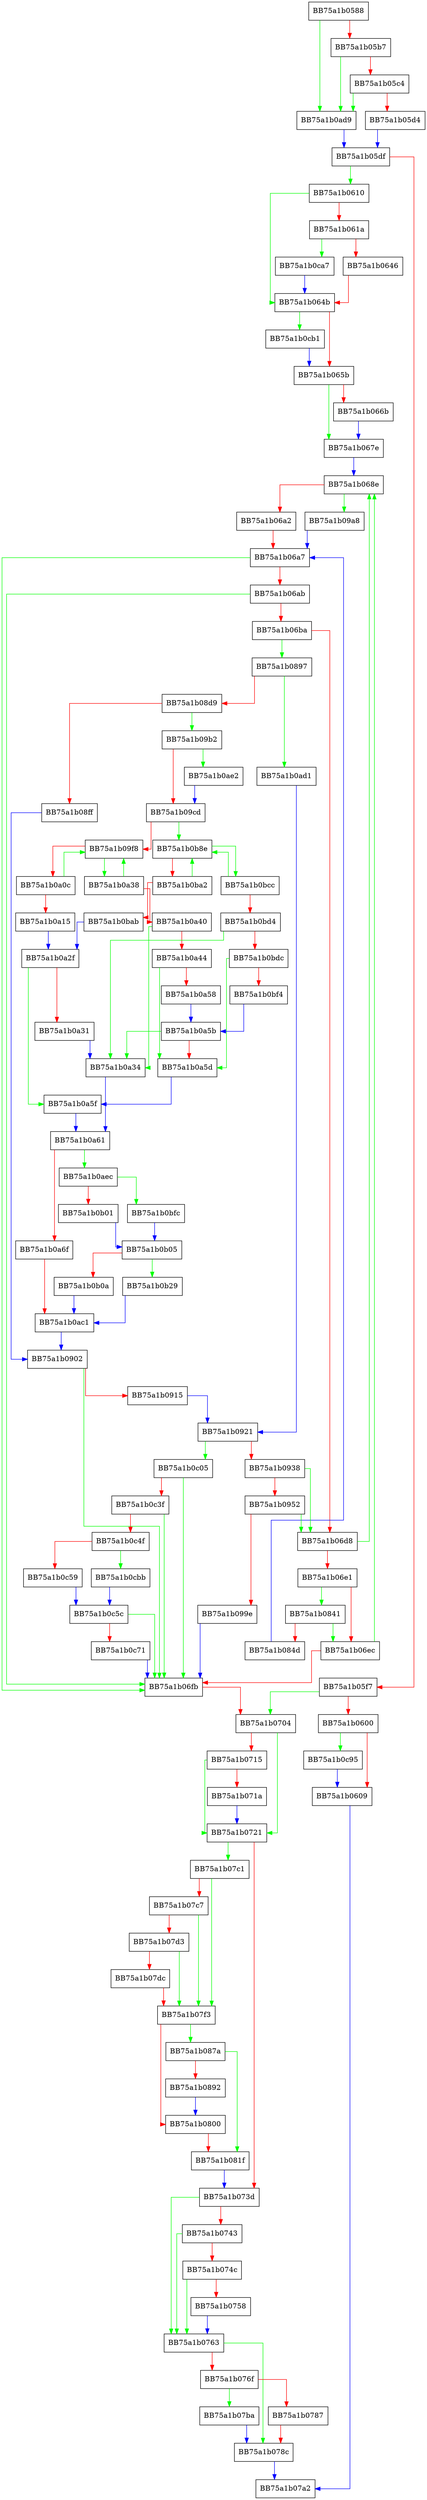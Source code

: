 digraph DTscan {
  node [shape="box"];
  graph [splines=ortho];
  BB75a1b0588 -> BB75a1b0ad9 [color="green"];
  BB75a1b0588 -> BB75a1b05b7 [color="red"];
  BB75a1b05b7 -> BB75a1b0ad9 [color="green"];
  BB75a1b05b7 -> BB75a1b05c4 [color="red"];
  BB75a1b05c4 -> BB75a1b0ad9 [color="green"];
  BB75a1b05c4 -> BB75a1b05d4 [color="red"];
  BB75a1b05d4 -> BB75a1b05df [color="blue"];
  BB75a1b05df -> BB75a1b0610 [color="green"];
  BB75a1b05df -> BB75a1b05f7 [color="red"];
  BB75a1b05f7 -> BB75a1b0704 [color="green"];
  BB75a1b05f7 -> BB75a1b0600 [color="red"];
  BB75a1b0600 -> BB75a1b0c95 [color="green"];
  BB75a1b0600 -> BB75a1b0609 [color="red"];
  BB75a1b0609 -> BB75a1b07a2 [color="blue"];
  BB75a1b0610 -> BB75a1b064b [color="green"];
  BB75a1b0610 -> BB75a1b061a [color="red"];
  BB75a1b061a -> BB75a1b0ca7 [color="green"];
  BB75a1b061a -> BB75a1b0646 [color="red"];
  BB75a1b0646 -> BB75a1b064b [color="red"];
  BB75a1b064b -> BB75a1b0cb1 [color="green"];
  BB75a1b064b -> BB75a1b065b [color="red"];
  BB75a1b065b -> BB75a1b067e [color="green"];
  BB75a1b065b -> BB75a1b066b [color="red"];
  BB75a1b066b -> BB75a1b067e [color="blue"];
  BB75a1b067e -> BB75a1b068e [color="blue"];
  BB75a1b068e -> BB75a1b09a8 [color="green"];
  BB75a1b068e -> BB75a1b06a2 [color="red"];
  BB75a1b06a2 -> BB75a1b06a7 [color="red"];
  BB75a1b06a7 -> BB75a1b06fb [color="green"];
  BB75a1b06a7 -> BB75a1b06ab [color="red"];
  BB75a1b06ab -> BB75a1b06fb [color="green"];
  BB75a1b06ab -> BB75a1b06ba [color="red"];
  BB75a1b06ba -> BB75a1b0897 [color="green"];
  BB75a1b06ba -> BB75a1b06d8 [color="red"];
  BB75a1b06d8 -> BB75a1b068e [color="green"];
  BB75a1b06d8 -> BB75a1b06e1 [color="red"];
  BB75a1b06e1 -> BB75a1b0841 [color="green"];
  BB75a1b06e1 -> BB75a1b06ec [color="red"];
  BB75a1b06ec -> BB75a1b068e [color="green"];
  BB75a1b06ec -> BB75a1b06fb [color="red"];
  BB75a1b06fb -> BB75a1b0704 [color="red"];
  BB75a1b0704 -> BB75a1b0721 [color="green"];
  BB75a1b0704 -> BB75a1b0715 [color="red"];
  BB75a1b0715 -> BB75a1b0721 [color="green"];
  BB75a1b0715 -> BB75a1b071a [color="red"];
  BB75a1b071a -> BB75a1b0721 [color="blue"];
  BB75a1b0721 -> BB75a1b07c1 [color="green"];
  BB75a1b0721 -> BB75a1b073d [color="red"];
  BB75a1b073d -> BB75a1b0763 [color="green"];
  BB75a1b073d -> BB75a1b0743 [color="red"];
  BB75a1b0743 -> BB75a1b0763 [color="green"];
  BB75a1b0743 -> BB75a1b074c [color="red"];
  BB75a1b074c -> BB75a1b0763 [color="green"];
  BB75a1b074c -> BB75a1b0758 [color="red"];
  BB75a1b0758 -> BB75a1b0763 [color="blue"];
  BB75a1b0763 -> BB75a1b078c [color="green"];
  BB75a1b0763 -> BB75a1b076f [color="red"];
  BB75a1b076f -> BB75a1b07ba [color="green"];
  BB75a1b076f -> BB75a1b0787 [color="red"];
  BB75a1b0787 -> BB75a1b078c [color="red"];
  BB75a1b078c -> BB75a1b07a2 [color="blue"];
  BB75a1b07ba -> BB75a1b078c [color="blue"];
  BB75a1b07c1 -> BB75a1b07f3 [color="green"];
  BB75a1b07c1 -> BB75a1b07c7 [color="red"];
  BB75a1b07c7 -> BB75a1b07f3 [color="green"];
  BB75a1b07c7 -> BB75a1b07d3 [color="red"];
  BB75a1b07d3 -> BB75a1b07f3 [color="green"];
  BB75a1b07d3 -> BB75a1b07dc [color="red"];
  BB75a1b07dc -> BB75a1b07f3 [color="red"];
  BB75a1b07f3 -> BB75a1b087a [color="green"];
  BB75a1b07f3 -> BB75a1b0800 [color="red"];
  BB75a1b0800 -> BB75a1b081f [color="red"];
  BB75a1b081f -> BB75a1b073d [color="blue"];
  BB75a1b0841 -> BB75a1b06ec [color="green"];
  BB75a1b0841 -> BB75a1b084d [color="red"];
  BB75a1b084d -> BB75a1b06a7 [color="blue"];
  BB75a1b087a -> BB75a1b081f [color="green"];
  BB75a1b087a -> BB75a1b0892 [color="red"];
  BB75a1b0892 -> BB75a1b0800 [color="blue"];
  BB75a1b0897 -> BB75a1b0ad1 [color="green"];
  BB75a1b0897 -> BB75a1b08d9 [color="red"];
  BB75a1b08d9 -> BB75a1b09b2 [color="green"];
  BB75a1b08d9 -> BB75a1b08ff [color="red"];
  BB75a1b08ff -> BB75a1b0902 [color="blue"];
  BB75a1b0902 -> BB75a1b06fb [color="green"];
  BB75a1b0902 -> BB75a1b0915 [color="red"];
  BB75a1b0915 -> BB75a1b0921 [color="blue"];
  BB75a1b0921 -> BB75a1b0c05 [color="green"];
  BB75a1b0921 -> BB75a1b0938 [color="red"];
  BB75a1b0938 -> BB75a1b06d8 [color="green"];
  BB75a1b0938 -> BB75a1b0952 [color="red"];
  BB75a1b0952 -> BB75a1b06d8 [color="green"];
  BB75a1b0952 -> BB75a1b099e [color="red"];
  BB75a1b099e -> BB75a1b06fb [color="blue"];
  BB75a1b09a8 -> BB75a1b06a7 [color="blue"];
  BB75a1b09b2 -> BB75a1b0ae2 [color="green"];
  BB75a1b09b2 -> BB75a1b09cd [color="red"];
  BB75a1b09cd -> BB75a1b0b8e [color="green"];
  BB75a1b09cd -> BB75a1b09f8 [color="red"];
  BB75a1b09f8 -> BB75a1b0a38 [color="green"];
  BB75a1b09f8 -> BB75a1b0a0c [color="red"];
  BB75a1b0a0c -> BB75a1b09f8 [color="green"];
  BB75a1b0a0c -> BB75a1b0a15 [color="red"];
  BB75a1b0a15 -> BB75a1b0a2f [color="blue"];
  BB75a1b0a2f -> BB75a1b0a5f [color="green"];
  BB75a1b0a2f -> BB75a1b0a31 [color="red"];
  BB75a1b0a31 -> BB75a1b0a34 [color="blue"];
  BB75a1b0a34 -> BB75a1b0a61 [color="blue"];
  BB75a1b0a38 -> BB75a1b09f8 [color="green"];
  BB75a1b0a38 -> BB75a1b0a40 [color="red"];
  BB75a1b0a40 -> BB75a1b0a34 [color="green"];
  BB75a1b0a40 -> BB75a1b0a44 [color="red"];
  BB75a1b0a44 -> BB75a1b0a5d [color="green"];
  BB75a1b0a44 -> BB75a1b0a58 [color="red"];
  BB75a1b0a58 -> BB75a1b0a5b [color="blue"];
  BB75a1b0a5b -> BB75a1b0a34 [color="green"];
  BB75a1b0a5b -> BB75a1b0a5d [color="red"];
  BB75a1b0a5d -> BB75a1b0a5f [color="blue"];
  BB75a1b0a5f -> BB75a1b0a61 [color="blue"];
  BB75a1b0a61 -> BB75a1b0aec [color="green"];
  BB75a1b0a61 -> BB75a1b0a6f [color="red"];
  BB75a1b0a6f -> BB75a1b0ac1 [color="red"];
  BB75a1b0ac1 -> BB75a1b0902 [color="blue"];
  BB75a1b0ad1 -> BB75a1b0921 [color="blue"];
  BB75a1b0ad9 -> BB75a1b05df [color="blue"];
  BB75a1b0ae2 -> BB75a1b09cd [color="blue"];
  BB75a1b0aec -> BB75a1b0bfc [color="green"];
  BB75a1b0aec -> BB75a1b0b01 [color="red"];
  BB75a1b0b01 -> BB75a1b0b05 [color="blue"];
  BB75a1b0b05 -> BB75a1b0b29 [color="green"];
  BB75a1b0b05 -> BB75a1b0b0a [color="red"];
  BB75a1b0b0a -> BB75a1b0ac1 [color="blue"];
  BB75a1b0b29 -> BB75a1b0ac1 [color="blue"];
  BB75a1b0b8e -> BB75a1b0bcc [color="green"];
  BB75a1b0b8e -> BB75a1b0ba2 [color="red"];
  BB75a1b0ba2 -> BB75a1b0b8e [color="green"];
  BB75a1b0ba2 -> BB75a1b0bab [color="red"];
  BB75a1b0bab -> BB75a1b0a2f [color="blue"];
  BB75a1b0bcc -> BB75a1b0b8e [color="green"];
  BB75a1b0bcc -> BB75a1b0bd4 [color="red"];
  BB75a1b0bd4 -> BB75a1b0a34 [color="green"];
  BB75a1b0bd4 -> BB75a1b0bdc [color="red"];
  BB75a1b0bdc -> BB75a1b0a5d [color="green"];
  BB75a1b0bdc -> BB75a1b0bf4 [color="red"];
  BB75a1b0bf4 -> BB75a1b0a5b [color="blue"];
  BB75a1b0bfc -> BB75a1b0b05 [color="blue"];
  BB75a1b0c05 -> BB75a1b06fb [color="green"];
  BB75a1b0c05 -> BB75a1b0c3f [color="red"];
  BB75a1b0c3f -> BB75a1b06fb [color="green"];
  BB75a1b0c3f -> BB75a1b0c4f [color="red"];
  BB75a1b0c4f -> BB75a1b0cbb [color="green"];
  BB75a1b0c4f -> BB75a1b0c59 [color="red"];
  BB75a1b0c59 -> BB75a1b0c5c [color="blue"];
  BB75a1b0c5c -> BB75a1b06fb [color="green"];
  BB75a1b0c5c -> BB75a1b0c71 [color="red"];
  BB75a1b0c71 -> BB75a1b06fb [color="blue"];
  BB75a1b0c95 -> BB75a1b0609 [color="blue"];
  BB75a1b0ca7 -> BB75a1b064b [color="blue"];
  BB75a1b0cb1 -> BB75a1b065b [color="blue"];
  BB75a1b0cbb -> BB75a1b0c5c [color="blue"];
}